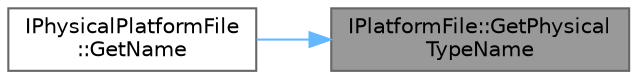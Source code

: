 digraph "IPlatformFile::GetPhysicalTypeName"
{
 // INTERACTIVE_SVG=YES
 // LATEX_PDF_SIZE
  bgcolor="transparent";
  edge [fontname=Helvetica,fontsize=10,labelfontname=Helvetica,labelfontsize=10];
  node [fontname=Helvetica,fontsize=10,shape=box,height=0.2,width=0.4];
  rankdir="RL";
  Node1 [id="Node000001",label="IPlatformFile::GetPhysical\lTypeName",height=0.2,width=0.4,color="gray40", fillcolor="grey60", style="filled", fontcolor="black",tooltip="Returns the name of the physical platform file type."];
  Node1 -> Node2 [id="edge1_Node000001_Node000002",dir="back",color="steelblue1",style="solid",tooltip=" "];
  Node2 [id="Node000002",label="IPhysicalPlatformFile\l::GetName",height=0.2,width=0.4,color="grey40", fillcolor="white", style="filled",URL="$d4/d7a/classIPhysicalPlatformFile.html#aa7cdf447432fd6c517a48a4861494f93",tooltip="Gets this platform file type name."];
}
